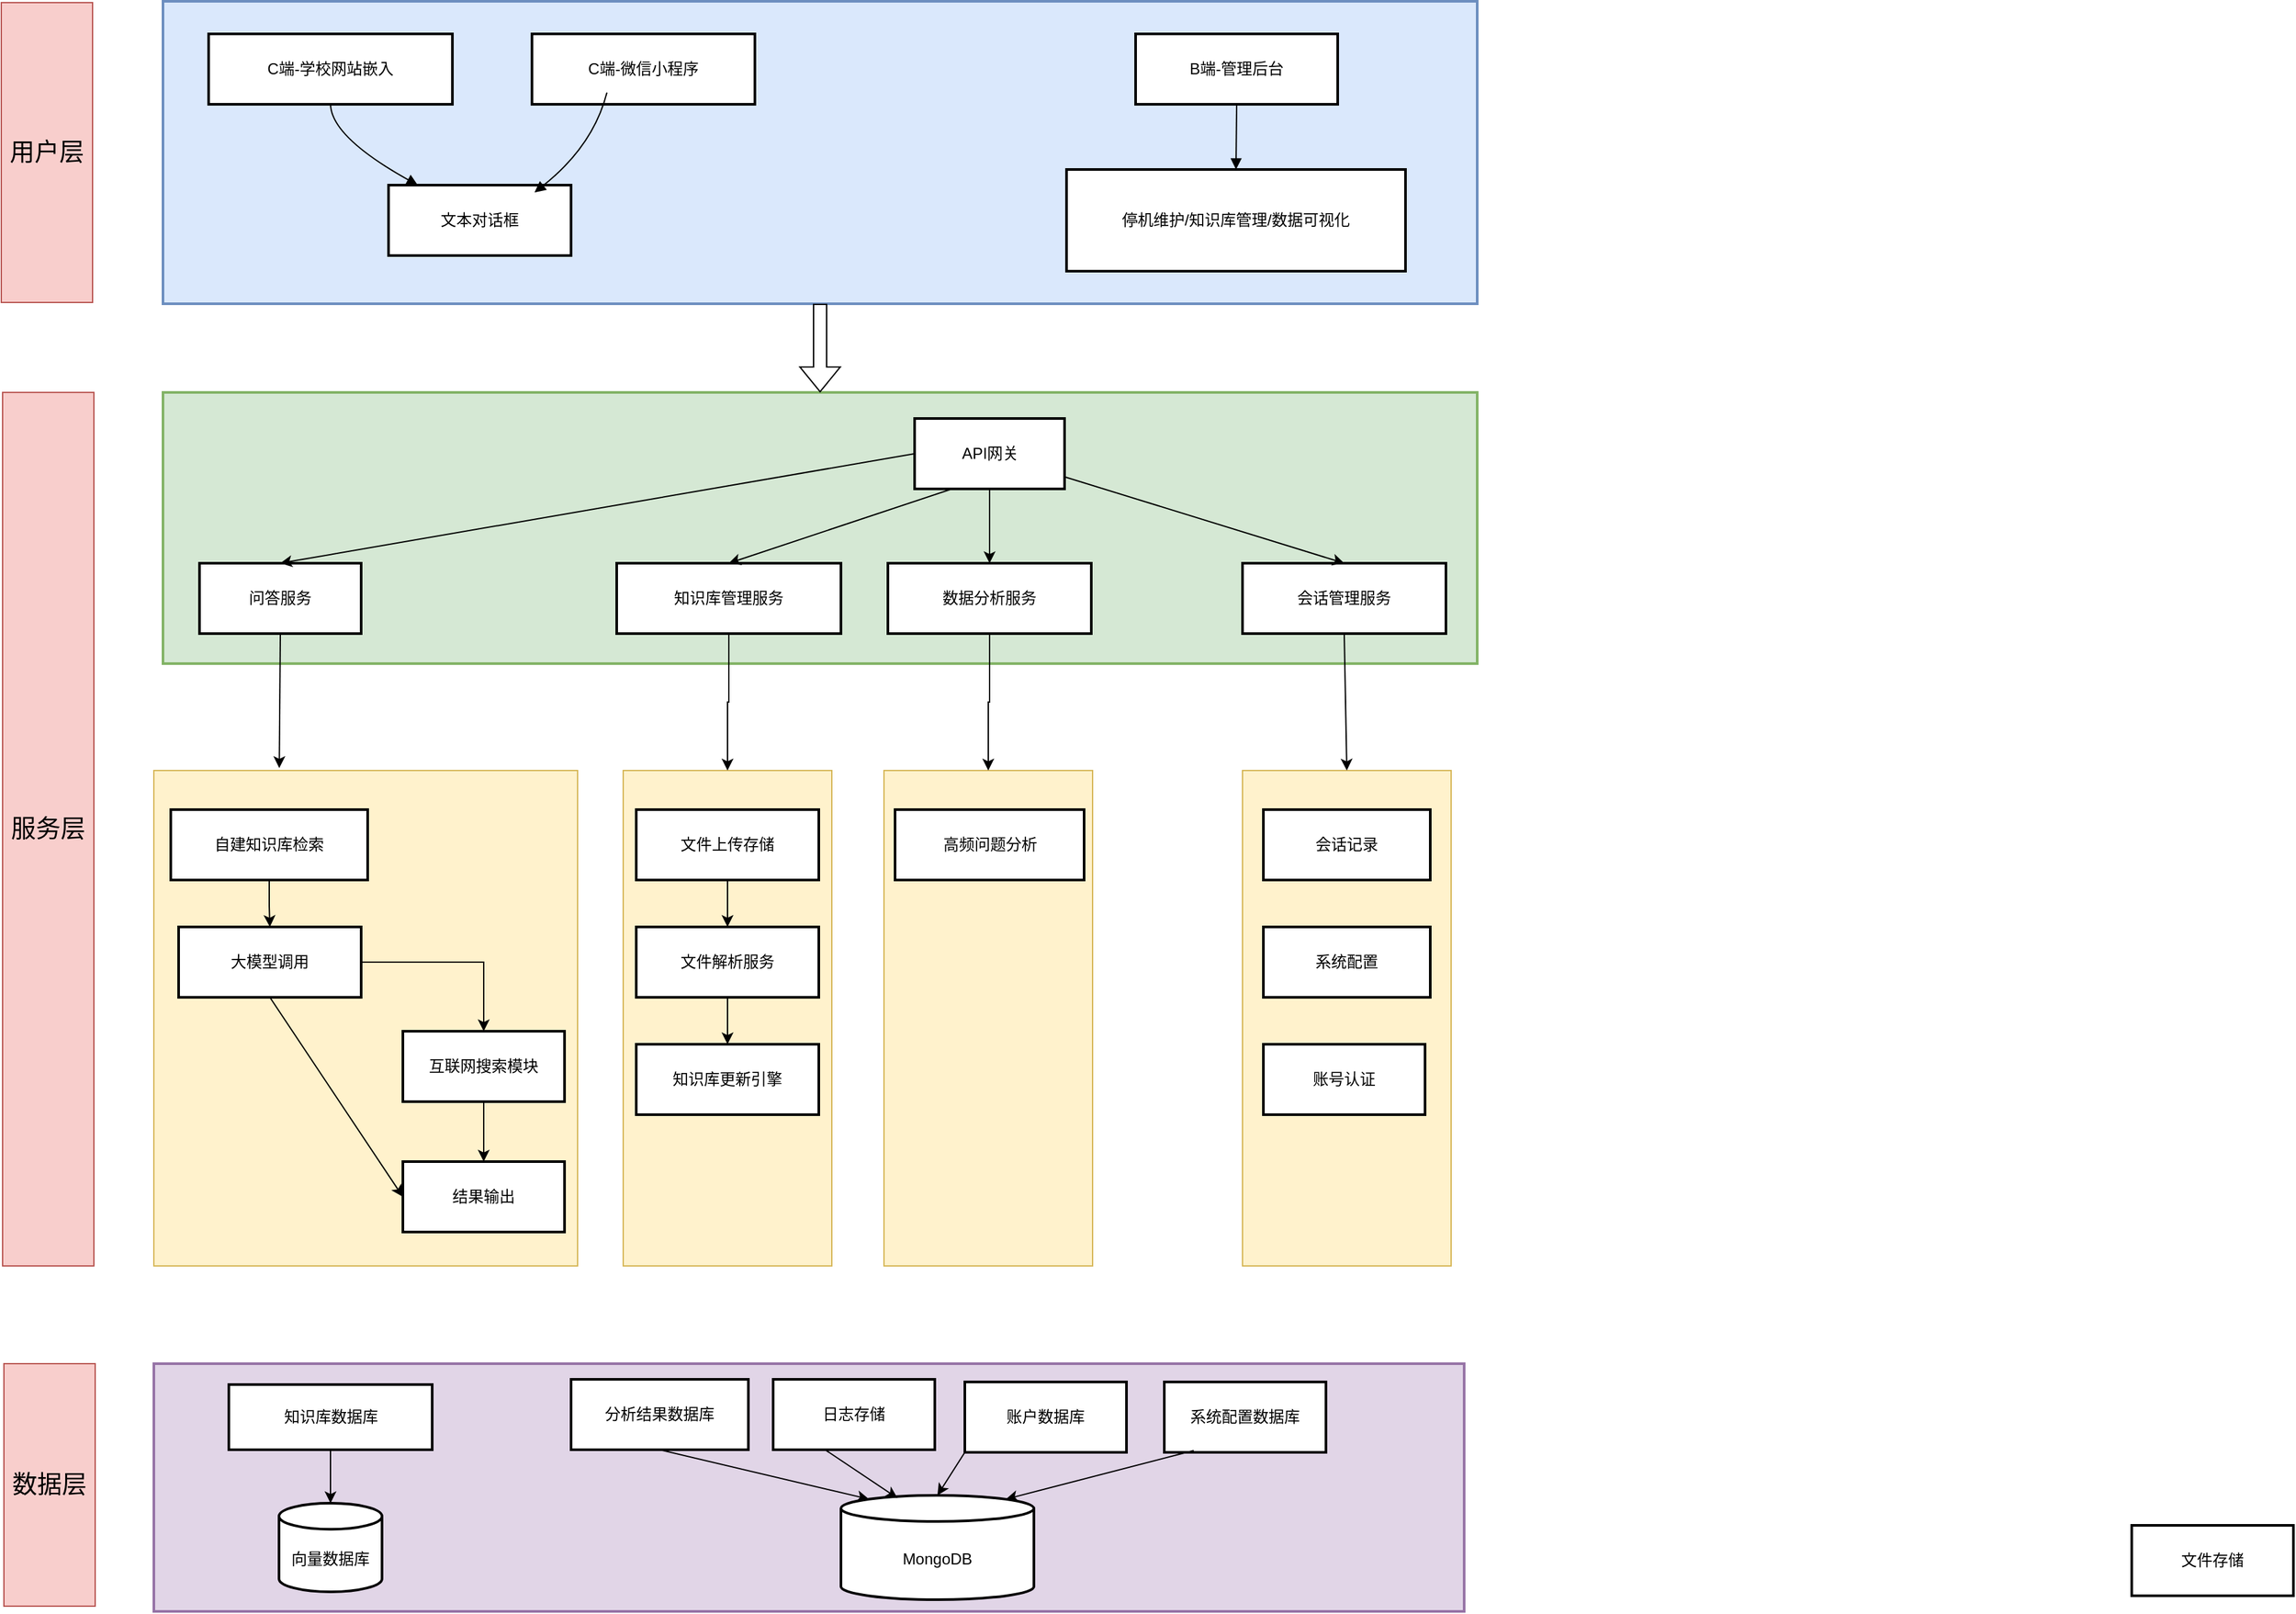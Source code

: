 <mxfile version="26.2.8">
  <diagram name="第 1 页" id="kF5ivKEgYfZ40ZFE1cfE">
    <mxGraphModel dx="1928" dy="1080" grid="1" gridSize="10" guides="1" tooltips="1" connect="1" arrows="1" fold="1" page="1" pageScale="1" pageWidth="827" pageHeight="1169" math="0" shadow="0">
      <root>
        <mxCell id="0" />
        <mxCell id="1" parent="0" />
        <mxCell id="b0qtBK4VZe1DbYoe0uhG-84" value="" style="rounded=0;whiteSpace=wrap;html=1;fillColor=#fff2cc;strokeColor=#d6b656;" vertex="1" parent="1">
          <mxGeometry x="1055" y="680" width="160" height="380" as="geometry" />
        </mxCell>
        <mxCell id="b0qtBK4VZe1DbYoe0uhG-83" value="" style="rounded=0;whiteSpace=wrap;html=1;fillColor=#fff2cc;strokeColor=#d6b656;" vertex="1" parent="1">
          <mxGeometry x="1330" y="680" width="160" height="380" as="geometry" />
        </mxCell>
        <mxCell id="b0qtBK4VZe1DbYoe0uhG-78" value="" style="rounded=0;whiteSpace=wrap;html=1;fillColor=#fff2cc;strokeColor=#d6b656;" vertex="1" parent="1">
          <mxGeometry x="855" y="680" width="160" height="380" as="geometry" />
        </mxCell>
        <mxCell id="b0qtBK4VZe1DbYoe0uhG-70" value="" style="rounded=0;whiteSpace=wrap;html=1;fillColor=#fff2cc;strokeColor=#d6b656;" vertex="1" parent="1">
          <mxGeometry x="495" y="680" width="325" height="380" as="geometry" />
        </mxCell>
        <mxCell id="b0qtBK4VZe1DbYoe0uhG-2" value="" style="whiteSpace=wrap;strokeWidth=2;fillColor=#e1d5e7;strokeColor=#9673a6;" vertex="1" parent="1">
          <mxGeometry x="495" y="1135" width="1005" height="190" as="geometry" />
        </mxCell>
        <mxCell id="b0qtBK4VZe1DbYoe0uhG-4" value="" style="whiteSpace=wrap;strokeWidth=2;fillColor=#d5e8d4;strokeColor=#82b366;" vertex="1" parent="1">
          <mxGeometry x="502" y="390" width="1008" height="208" as="geometry" />
        </mxCell>
        <mxCell id="b0qtBK4VZe1DbYoe0uhG-5" value="" style="whiteSpace=wrap;strokeWidth=2;fillColor=#dae8fc;strokeColor=#6c8ebf;" vertex="1" parent="1">
          <mxGeometry x="502" y="90" width="1008" height="232" as="geometry" />
        </mxCell>
        <mxCell id="b0qtBK4VZe1DbYoe0uhG-6" value="C端-学校网站嵌入" style="whiteSpace=wrap;strokeWidth=2;" vertex="1" parent="1">
          <mxGeometry x="537" y="115" width="187" height="54" as="geometry" />
        </mxCell>
        <mxCell id="b0qtBK4VZe1DbYoe0uhG-7" value="文本对话框" style="whiteSpace=wrap;strokeWidth=2;" vertex="1" parent="1">
          <mxGeometry x="675" y="231" width="140" height="54" as="geometry" />
        </mxCell>
        <mxCell id="b0qtBK4VZe1DbYoe0uhG-8" value="C端-微信小程序" style="whiteSpace=wrap;strokeWidth=2;" vertex="1" parent="1">
          <mxGeometry x="785" y="115" width="171" height="54" as="geometry" />
        </mxCell>
        <mxCell id="b0qtBK4VZe1DbYoe0uhG-9" value="B端-管理后台" style="whiteSpace=wrap;strokeWidth=2;" vertex="1" parent="1">
          <mxGeometry x="1248" y="115" width="155" height="54" as="geometry" />
        </mxCell>
        <mxCell id="b0qtBK4VZe1DbYoe0uhG-10" value="停机维护/知识库管理/数据可视化" style="whiteSpace=wrap;strokeWidth=2;" vertex="1" parent="1">
          <mxGeometry x="1195" y="219" width="260" height="78" as="geometry" />
        </mxCell>
        <mxCell id="b0qtBK4VZe1DbYoe0uhG-11" value="API网关" style="whiteSpace=wrap;strokeWidth=2;" vertex="1" parent="1">
          <mxGeometry x="1078.5" y="410" width="115" height="54" as="geometry" />
        </mxCell>
        <mxCell id="b0qtBK4VZe1DbYoe0uhG-12" value="问答服务" style="whiteSpace=wrap;strokeWidth=2;" vertex="1" parent="1">
          <mxGeometry x="530" y="521" width="124" height="54" as="geometry" />
        </mxCell>
        <mxCell id="b0qtBK4VZe1DbYoe0uhG-13" value="会话管理服务" style="whiteSpace=wrap;strokeWidth=2;" vertex="1" parent="1">
          <mxGeometry x="1330" y="521" width="156" height="54" as="geometry" />
        </mxCell>
        <mxCell id="b0qtBK4VZe1DbYoe0uhG-82" style="edgeStyle=orthogonalEdgeStyle;rounded=0;orthogonalLoop=1;jettySize=auto;html=1;entryX=0.5;entryY=0;entryDx=0;entryDy=0;" edge="1" parent="1" source="b0qtBK4VZe1DbYoe0uhG-14" target="b0qtBK4VZe1DbYoe0uhG-78">
          <mxGeometry relative="1" as="geometry" />
        </mxCell>
        <mxCell id="b0qtBK4VZe1DbYoe0uhG-14" value="知识库管理服务" style="whiteSpace=wrap;strokeWidth=2;" vertex="1" parent="1">
          <mxGeometry x="850" y="521" width="172" height="54" as="geometry" />
        </mxCell>
        <mxCell id="b0qtBK4VZe1DbYoe0uhG-85" style="edgeStyle=orthogonalEdgeStyle;rounded=0;orthogonalLoop=1;jettySize=auto;html=1;" edge="1" parent="1" source="b0qtBK4VZe1DbYoe0uhG-15" target="b0qtBK4VZe1DbYoe0uhG-84">
          <mxGeometry relative="1" as="geometry" />
        </mxCell>
        <mxCell id="b0qtBK4VZe1DbYoe0uhG-15" value="数据分析服务" style="whiteSpace=wrap;strokeWidth=2;" vertex="1" parent="1">
          <mxGeometry x="1058" y="521" width="156" height="54" as="geometry" />
        </mxCell>
        <mxCell id="b0qtBK4VZe1DbYoe0uhG-72" value="" style="edgeStyle=orthogonalEdgeStyle;rounded=0;orthogonalLoop=1;jettySize=auto;html=1;" edge="1" parent="1" source="b0qtBK4VZe1DbYoe0uhG-16" target="b0qtBK4VZe1DbYoe0uhG-18">
          <mxGeometry relative="1" as="geometry" />
        </mxCell>
        <mxCell id="b0qtBK4VZe1DbYoe0uhG-16" value="大模型调用" style="whiteSpace=wrap;strokeWidth=2;" vertex="1" parent="1">
          <mxGeometry x="514" y="800" width="140" height="54" as="geometry" />
        </mxCell>
        <mxCell id="b0qtBK4VZe1DbYoe0uhG-74" value="" style="edgeStyle=orthogonalEdgeStyle;rounded=0;orthogonalLoop=1;jettySize=auto;html=1;" edge="1" parent="1" source="b0qtBK4VZe1DbYoe0uhG-18" target="b0qtBK4VZe1DbYoe0uhG-73">
          <mxGeometry relative="1" as="geometry" />
        </mxCell>
        <mxCell id="b0qtBK4VZe1DbYoe0uhG-18" value="互联网搜索模块" style="whiteSpace=wrap;strokeWidth=2;" vertex="1" parent="1">
          <mxGeometry x="686" y="880" width="124" height="54" as="geometry" />
        </mxCell>
        <mxCell id="b0qtBK4VZe1DbYoe0uhG-19" value="知识库更新引擎" style="whiteSpace=wrap;strokeWidth=2;" vertex="1" parent="1">
          <mxGeometry x="865" y="890" width="140" height="54" as="geometry" />
        </mxCell>
        <mxCell id="b0qtBK4VZe1DbYoe0uhG-20" value="高频问题分析" style="whiteSpace=wrap;strokeWidth=2;" vertex="1" parent="1">
          <mxGeometry x="1063.5" y="710" width="145" height="54" as="geometry" />
        </mxCell>
        <mxCell id="b0qtBK4VZe1DbYoe0uhG-21" value="知识库数据库" style="whiteSpace=wrap;strokeWidth=2;" vertex="1" parent="1">
          <mxGeometry x="552.5" y="1151" width="156" height="50" as="geometry" />
        </mxCell>
        <mxCell id="b0qtBK4VZe1DbYoe0uhG-22" value="会话记录" style="whiteSpace=wrap;strokeWidth=2;" vertex="1" parent="1">
          <mxGeometry x="1346" y="710" width="128" height="54" as="geometry" />
        </mxCell>
        <mxCell id="b0qtBK4VZe1DbYoe0uhG-23" value="分析结果数据库" style="whiteSpace=wrap;strokeWidth=2;" vertex="1" parent="1">
          <mxGeometry x="815" y="1147" width="136" height="54" as="geometry" />
        </mxCell>
        <mxCell id="b0qtBK4VZe1DbYoe0uhG-24" value="MongoDB" style="shape=cylinder3;boundedLbl=1;backgroundOutline=1;size=10;strokeWidth=2;whiteSpace=wrap;" vertex="1" parent="1">
          <mxGeometry x="1022" y="1236" width="148" height="80" as="geometry" />
        </mxCell>
        <mxCell id="b0qtBK4VZe1DbYoe0uhG-25" value="日志存储" style="whiteSpace=wrap;strokeWidth=2;" vertex="1" parent="1">
          <mxGeometry x="970" y="1147" width="124" height="54" as="geometry" />
        </mxCell>
        <mxCell id="b0qtBK4VZe1DbYoe0uhG-26" value="文件存储" style="whiteSpace=wrap;strokeWidth=2;" vertex="1" parent="1">
          <mxGeometry x="2012" y="1259" width="124" height="54" as="geometry" />
        </mxCell>
        <mxCell id="b0qtBK4VZe1DbYoe0uhG-27" value="向量数据库" style="shape=cylinder3;boundedLbl=1;backgroundOutline=1;size=10;strokeWidth=2;whiteSpace=wrap;" vertex="1" parent="1">
          <mxGeometry x="591" y="1242" width="79" height="68" as="geometry" />
        </mxCell>
        <mxCell id="b0qtBK4VZe1DbYoe0uhG-81" value="" style="edgeStyle=orthogonalEdgeStyle;rounded=0;orthogonalLoop=1;jettySize=auto;html=1;" edge="1" parent="1" source="b0qtBK4VZe1DbYoe0uhG-30" target="b0qtBK4VZe1DbYoe0uhG-19">
          <mxGeometry relative="1" as="geometry" />
        </mxCell>
        <mxCell id="b0qtBK4VZe1DbYoe0uhG-30" value="文件解析服务" style="whiteSpace=wrap;strokeWidth=2;" vertex="1" parent="1">
          <mxGeometry x="865" y="800" width="140" height="54" as="geometry" />
        </mxCell>
        <mxCell id="b0qtBK4VZe1DbYoe0uhG-32" value="" style="curved=1;startArrow=none;endArrow=block;exitX=0.5;exitY=1;entryX=0.16;entryY=0;rounded=0;" edge="1" parent="1" source="b0qtBK4VZe1DbYoe0uhG-6" target="b0qtBK4VZe1DbYoe0uhG-7">
          <mxGeometry relative="1" as="geometry">
            <Array as="points">
              <mxPoint x="631" y="194" />
            </Array>
          </mxGeometry>
        </mxCell>
        <mxCell id="b0qtBK4VZe1DbYoe0uhG-33" value="" style="curved=1;startArrow=none;endArrow=block;exitX=0.5;exitY=1;entryX=1;entryY=0.27;rounded=0;" edge="1" parent="1">
          <mxGeometry relative="1" as="geometry">
            <Array as="points">
              <mxPoint x="832" y="201" />
            </Array>
            <mxPoint x="842.5" y="160" as="sourcePoint" />
            <mxPoint x="787" y="236.58" as="targetPoint" />
          </mxGeometry>
        </mxCell>
        <mxCell id="b0qtBK4VZe1DbYoe0uhG-34" value="" style="curved=1;startArrow=none;endArrow=block;exitX=0.5;exitY=1;entryX=0.5;entryY=0;rounded=0;" edge="1" parent="1" source="b0qtBK4VZe1DbYoe0uhG-9" target="b0qtBK4VZe1DbYoe0uhG-10">
          <mxGeometry relative="1" as="geometry">
            <Array as="points" />
          </mxGeometry>
        </mxCell>
        <mxCell id="b0qtBK4VZe1DbYoe0uhG-58" value="&lt;font style=&quot;font-size: 19px;&quot;&gt;用户层&lt;/font&gt;" style="rounded=0;whiteSpace=wrap;html=1;fillColor=#f8cecc;strokeColor=#b85450;" vertex="1" parent="1">
          <mxGeometry x="378" y="91" width="70" height="230" as="geometry" />
        </mxCell>
        <mxCell id="b0qtBK4VZe1DbYoe0uhG-62" value="" style="endArrow=classic;html=1;rounded=0;exitX=0;exitY=0.5;exitDx=0;exitDy=0;entryX=0.5;entryY=0;entryDx=0;entryDy=0;" edge="1" parent="1" source="b0qtBK4VZe1DbYoe0uhG-11" target="b0qtBK4VZe1DbYoe0uhG-12">
          <mxGeometry width="50" height="50" relative="1" as="geometry">
            <mxPoint x="560" y="510" as="sourcePoint" />
            <mxPoint x="610" y="460" as="targetPoint" />
            <Array as="points" />
          </mxGeometry>
        </mxCell>
        <mxCell id="b0qtBK4VZe1DbYoe0uhG-63" value="" style="endArrow=classic;html=1;rounded=0;exitX=0.25;exitY=1;exitDx=0;exitDy=0;entryX=0.5;entryY=0;entryDx=0;entryDy=0;" edge="1" parent="1" source="b0qtBK4VZe1DbYoe0uhG-11" target="b0qtBK4VZe1DbYoe0uhG-14">
          <mxGeometry width="50" height="50" relative="1" as="geometry">
            <mxPoint x="890" y="660" as="sourcePoint" />
            <mxPoint x="940" y="610" as="targetPoint" />
            <Array as="points" />
          </mxGeometry>
        </mxCell>
        <mxCell id="b0qtBK4VZe1DbYoe0uhG-66" value="&lt;font style=&quot;font-size: 19px;&quot;&gt;服务层&lt;/font&gt;" style="rounded=0;whiteSpace=wrap;html=1;fillColor=#f8cecc;strokeColor=#b85450;" vertex="1" parent="1">
          <mxGeometry x="379" y="390" width="70" height="670" as="geometry" />
        </mxCell>
        <mxCell id="b0qtBK4VZe1DbYoe0uhG-67" value="" style="endArrow=classic;html=1;rounded=0;exitX=0.5;exitY=1;exitDx=0;exitDy=0;entryX=0.5;entryY=0;entryDx=0;entryDy=0;" edge="1" parent="1" source="b0qtBK4VZe1DbYoe0uhG-11" target="b0qtBK4VZe1DbYoe0uhG-15">
          <mxGeometry width="50" height="50" relative="1" as="geometry">
            <mxPoint x="1150" y="520" as="sourcePoint" />
            <mxPoint x="1200" y="470" as="targetPoint" />
          </mxGeometry>
        </mxCell>
        <mxCell id="b0qtBK4VZe1DbYoe0uhG-71" value="" style="edgeStyle=orthogonalEdgeStyle;rounded=0;orthogonalLoop=1;jettySize=auto;html=1;" edge="1" parent="1" source="b0qtBK4VZe1DbYoe0uhG-69" target="b0qtBK4VZe1DbYoe0uhG-16">
          <mxGeometry relative="1" as="geometry" />
        </mxCell>
        <mxCell id="b0qtBK4VZe1DbYoe0uhG-69" value="自建知识库检索" style="whiteSpace=wrap;strokeWidth=2;" vertex="1" parent="1">
          <mxGeometry x="508" y="710" width="151" height="54" as="geometry" />
        </mxCell>
        <mxCell id="b0qtBK4VZe1DbYoe0uhG-73" value="结果输出" style="whiteSpace=wrap;strokeWidth=2;" vertex="1" parent="1">
          <mxGeometry x="686" y="980" width="124" height="54" as="geometry" />
        </mxCell>
        <mxCell id="b0qtBK4VZe1DbYoe0uhG-76" value="" style="endArrow=classic;html=1;rounded=0;exitX=0.5;exitY=1;exitDx=0;exitDy=0;entryX=0;entryY=0.5;entryDx=0;entryDy=0;" edge="1" parent="1" source="b0qtBK4VZe1DbYoe0uhG-16" target="b0qtBK4VZe1DbYoe0uhG-73">
          <mxGeometry width="50" height="50" relative="1" as="geometry">
            <mxPoint x="330" y="850" as="sourcePoint" />
            <mxPoint x="380" y="800" as="targetPoint" />
          </mxGeometry>
        </mxCell>
        <mxCell id="b0qtBK4VZe1DbYoe0uhG-77" value="" style="endArrow=classic;html=1;rounded=0;exitX=0.5;exitY=1;exitDx=0;exitDy=0;entryX=0.296;entryY=-0.005;entryDx=0;entryDy=0;entryPerimeter=0;" edge="1" parent="1" source="b0qtBK4VZe1DbYoe0uhG-12" target="b0qtBK4VZe1DbYoe0uhG-70">
          <mxGeometry width="50" height="50" relative="1" as="geometry">
            <mxPoint x="290" y="700" as="sourcePoint" />
            <mxPoint x="340" y="650" as="targetPoint" />
          </mxGeometry>
        </mxCell>
        <mxCell id="b0qtBK4VZe1DbYoe0uhG-80" value="" style="edgeStyle=orthogonalEdgeStyle;rounded=0;orthogonalLoop=1;jettySize=auto;html=1;" edge="1" parent="1" source="b0qtBK4VZe1DbYoe0uhG-79" target="b0qtBK4VZe1DbYoe0uhG-30">
          <mxGeometry relative="1" as="geometry" />
        </mxCell>
        <mxCell id="b0qtBK4VZe1DbYoe0uhG-79" value="文件上传存储" style="whiteSpace=wrap;strokeWidth=2;" vertex="1" parent="1">
          <mxGeometry x="865" y="710" width="140" height="54" as="geometry" />
        </mxCell>
        <mxCell id="b0qtBK4VZe1DbYoe0uhG-86" value="系统配置" style="whiteSpace=wrap;strokeWidth=2;" vertex="1" parent="1">
          <mxGeometry x="1346" y="800" width="128" height="54" as="geometry" />
        </mxCell>
        <mxCell id="b0qtBK4VZe1DbYoe0uhG-87" value="&lt;font style=&quot;font-size: 19px;&quot;&gt;数据层&lt;/font&gt;" style="rounded=0;whiteSpace=wrap;html=1;fillColor=#f8cecc;strokeColor=#b85450;" vertex="1" parent="1">
          <mxGeometry x="380" y="1135" width="70" height="186" as="geometry" />
        </mxCell>
        <mxCell id="b0qtBK4VZe1DbYoe0uhG-88" value="账号认证" style="whiteSpace=wrap;strokeWidth=2;" vertex="1" parent="1">
          <mxGeometry x="1346" y="890" width="124" height="54" as="geometry" />
        </mxCell>
        <mxCell id="b0qtBK4VZe1DbYoe0uhG-89" value="" style="endArrow=classic;html=1;rounded=0;entryX=0.5;entryY=0;entryDx=0;entryDy=0;" edge="1" parent="1" source="b0qtBK4VZe1DbYoe0uhG-11" target="b0qtBK4VZe1DbYoe0uhG-13">
          <mxGeometry width="50" height="50" relative="1" as="geometry">
            <mxPoint x="1380" y="480" as="sourcePoint" />
            <mxPoint x="1430" y="430" as="targetPoint" />
          </mxGeometry>
        </mxCell>
        <mxCell id="b0qtBK4VZe1DbYoe0uhG-90" value="" style="endArrow=classic;html=1;rounded=0;exitX=0.5;exitY=1;exitDx=0;exitDy=0;entryX=0.5;entryY=0;entryDx=0;entryDy=0;" edge="1" parent="1" source="b0qtBK4VZe1DbYoe0uhG-13" target="b0qtBK4VZe1DbYoe0uhG-83">
          <mxGeometry width="50" height="50" relative="1" as="geometry">
            <mxPoint x="1570" y="740" as="sourcePoint" />
            <mxPoint x="1620" y="690" as="targetPoint" />
          </mxGeometry>
        </mxCell>
        <mxCell id="b0qtBK4VZe1DbYoe0uhG-92" value="" style="shape=flexArrow;endArrow=classic;html=1;rounded=0;entryX=0.5;entryY=0;entryDx=0;entryDy=0;exitX=0.5;exitY=1;exitDx=0;exitDy=0;" edge="1" parent="1" source="b0qtBK4VZe1DbYoe0uhG-5" target="b0qtBK4VZe1DbYoe0uhG-4">
          <mxGeometry width="50" height="50" relative="1" as="geometry">
            <mxPoint x="840" y="350" as="sourcePoint" />
            <mxPoint x="880" y="310" as="targetPoint" />
          </mxGeometry>
        </mxCell>
        <mxCell id="b0qtBK4VZe1DbYoe0uhG-94" value="" style="endArrow=classic;html=1;rounded=0;exitX=0.5;exitY=1;exitDx=0;exitDy=0;" edge="1" parent="1" source="b0qtBK4VZe1DbYoe0uhG-21" target="b0qtBK4VZe1DbYoe0uhG-27">
          <mxGeometry width="50" height="50" relative="1" as="geometry">
            <mxPoint x="770" y="1231" as="sourcePoint" />
            <mxPoint x="820" y="1181" as="targetPoint" />
          </mxGeometry>
        </mxCell>
        <mxCell id="b0qtBK4VZe1DbYoe0uhG-95" value="" style="endArrow=classic;html=1;rounded=0;exitX=0.5;exitY=1;exitDx=0;exitDy=0;entryX=0.145;entryY=0;entryDx=0;entryDy=2.9;entryPerimeter=0;" edge="1" parent="1" source="b0qtBK4VZe1DbYoe0uhG-23" target="b0qtBK4VZe1DbYoe0uhG-24">
          <mxGeometry width="50" height="50" relative="1" as="geometry">
            <mxPoint x="940" y="1211" as="sourcePoint" />
            <mxPoint x="990" y="1161" as="targetPoint" />
          </mxGeometry>
        </mxCell>
        <mxCell id="b0qtBK4VZe1DbYoe0uhG-96" value="" style="endArrow=classic;html=1;rounded=0;exitX=0.319;exitY=0.996;exitDx=0;exitDy=0;exitPerimeter=0;entryX=0.293;entryY=0.027;entryDx=0;entryDy=0;entryPerimeter=0;" edge="1" parent="1" source="b0qtBK4VZe1DbYoe0uhG-25" target="b0qtBK4VZe1DbYoe0uhG-24">
          <mxGeometry width="50" height="50" relative="1" as="geometry">
            <mxPoint x="1120" y="1241" as="sourcePoint" />
            <mxPoint x="1170" y="1191" as="targetPoint" />
          </mxGeometry>
        </mxCell>
        <mxCell id="b0qtBK4VZe1DbYoe0uhG-97" value="账户数据库" style="whiteSpace=wrap;strokeWidth=2;" vertex="1" parent="1">
          <mxGeometry x="1117" y="1149" width="124" height="54" as="geometry" />
        </mxCell>
        <mxCell id="b0qtBK4VZe1DbYoe0uhG-98" value="" style="endArrow=classic;html=1;rounded=0;entryX=0.5;entryY=0;entryDx=0;entryDy=0;entryPerimeter=0;exitX=0;exitY=1;exitDx=0;exitDy=0;" edge="1" parent="1" source="b0qtBK4VZe1DbYoe0uhG-97" target="b0qtBK4VZe1DbYoe0uhG-24">
          <mxGeometry width="50" height="50" relative="1" as="geometry">
            <mxPoint x="1060" y="1251" as="sourcePoint" />
            <mxPoint x="1110" y="1201" as="targetPoint" />
          </mxGeometry>
        </mxCell>
        <mxCell id="b0qtBK4VZe1DbYoe0uhG-99" value="系统配置数据库" style="whiteSpace=wrap;strokeWidth=2;" vertex="1" parent="1">
          <mxGeometry x="1270" y="1149" width="124" height="54" as="geometry" />
        </mxCell>
        <mxCell id="b0qtBK4VZe1DbYoe0uhG-100" value="" style="endArrow=classic;html=1;rounded=0;exitX=0.182;exitY=0.975;exitDx=0;exitDy=0;exitPerimeter=0;entryX=0.855;entryY=0;entryDx=0;entryDy=2.9;entryPerimeter=0;" edge="1" parent="1" source="b0qtBK4VZe1DbYoe0uhG-99" target="b0qtBK4VZe1DbYoe0uhG-24">
          <mxGeometry width="50" height="50" relative="1" as="geometry">
            <mxPoint x="1170" y="1311" as="sourcePoint" />
            <mxPoint x="1220" y="1261" as="targetPoint" />
          </mxGeometry>
        </mxCell>
      </root>
    </mxGraphModel>
  </diagram>
</mxfile>
